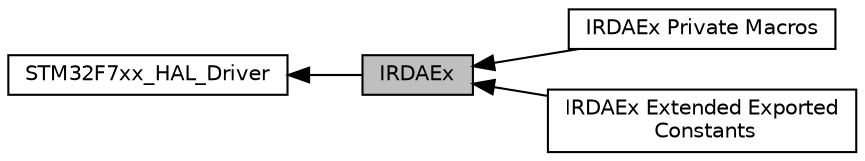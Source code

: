 digraph "IRDAEx"
{
  edge [fontname="Helvetica",fontsize="10",labelfontname="Helvetica",labelfontsize="10"];
  node [fontname="Helvetica",fontsize="10",shape=record];
  rankdir=LR;
  Node0 [label="IRDAEx",height=0.2,width=0.4,color="black", fillcolor="grey75", style="filled", fontcolor="black"];
  Node1 [label="STM32F7xx_HAL_Driver",height=0.2,width=0.4,color="black", fillcolor="white", style="filled",URL="$group___s_t_m32_f7xx___h_a_l___driver.html"];
  Node3 [label="IRDAEx Private Macros",height=0.2,width=0.4,color="black", fillcolor="white", style="filled",URL="$group___i_r_d_a_ex___private___macros.html"];
  Node2 [label="IRDAEx Extended Exported\l Constants",height=0.2,width=0.4,color="black", fillcolor="white", style="filled",URL="$group___i_r_d_a_ex___extended___exported___constants.html"];
  Node1->Node0 [shape=plaintext, dir="back", style="solid"];
  Node0->Node2 [shape=plaintext, dir="back", style="solid"];
  Node0->Node3 [shape=plaintext, dir="back", style="solid"];
}

